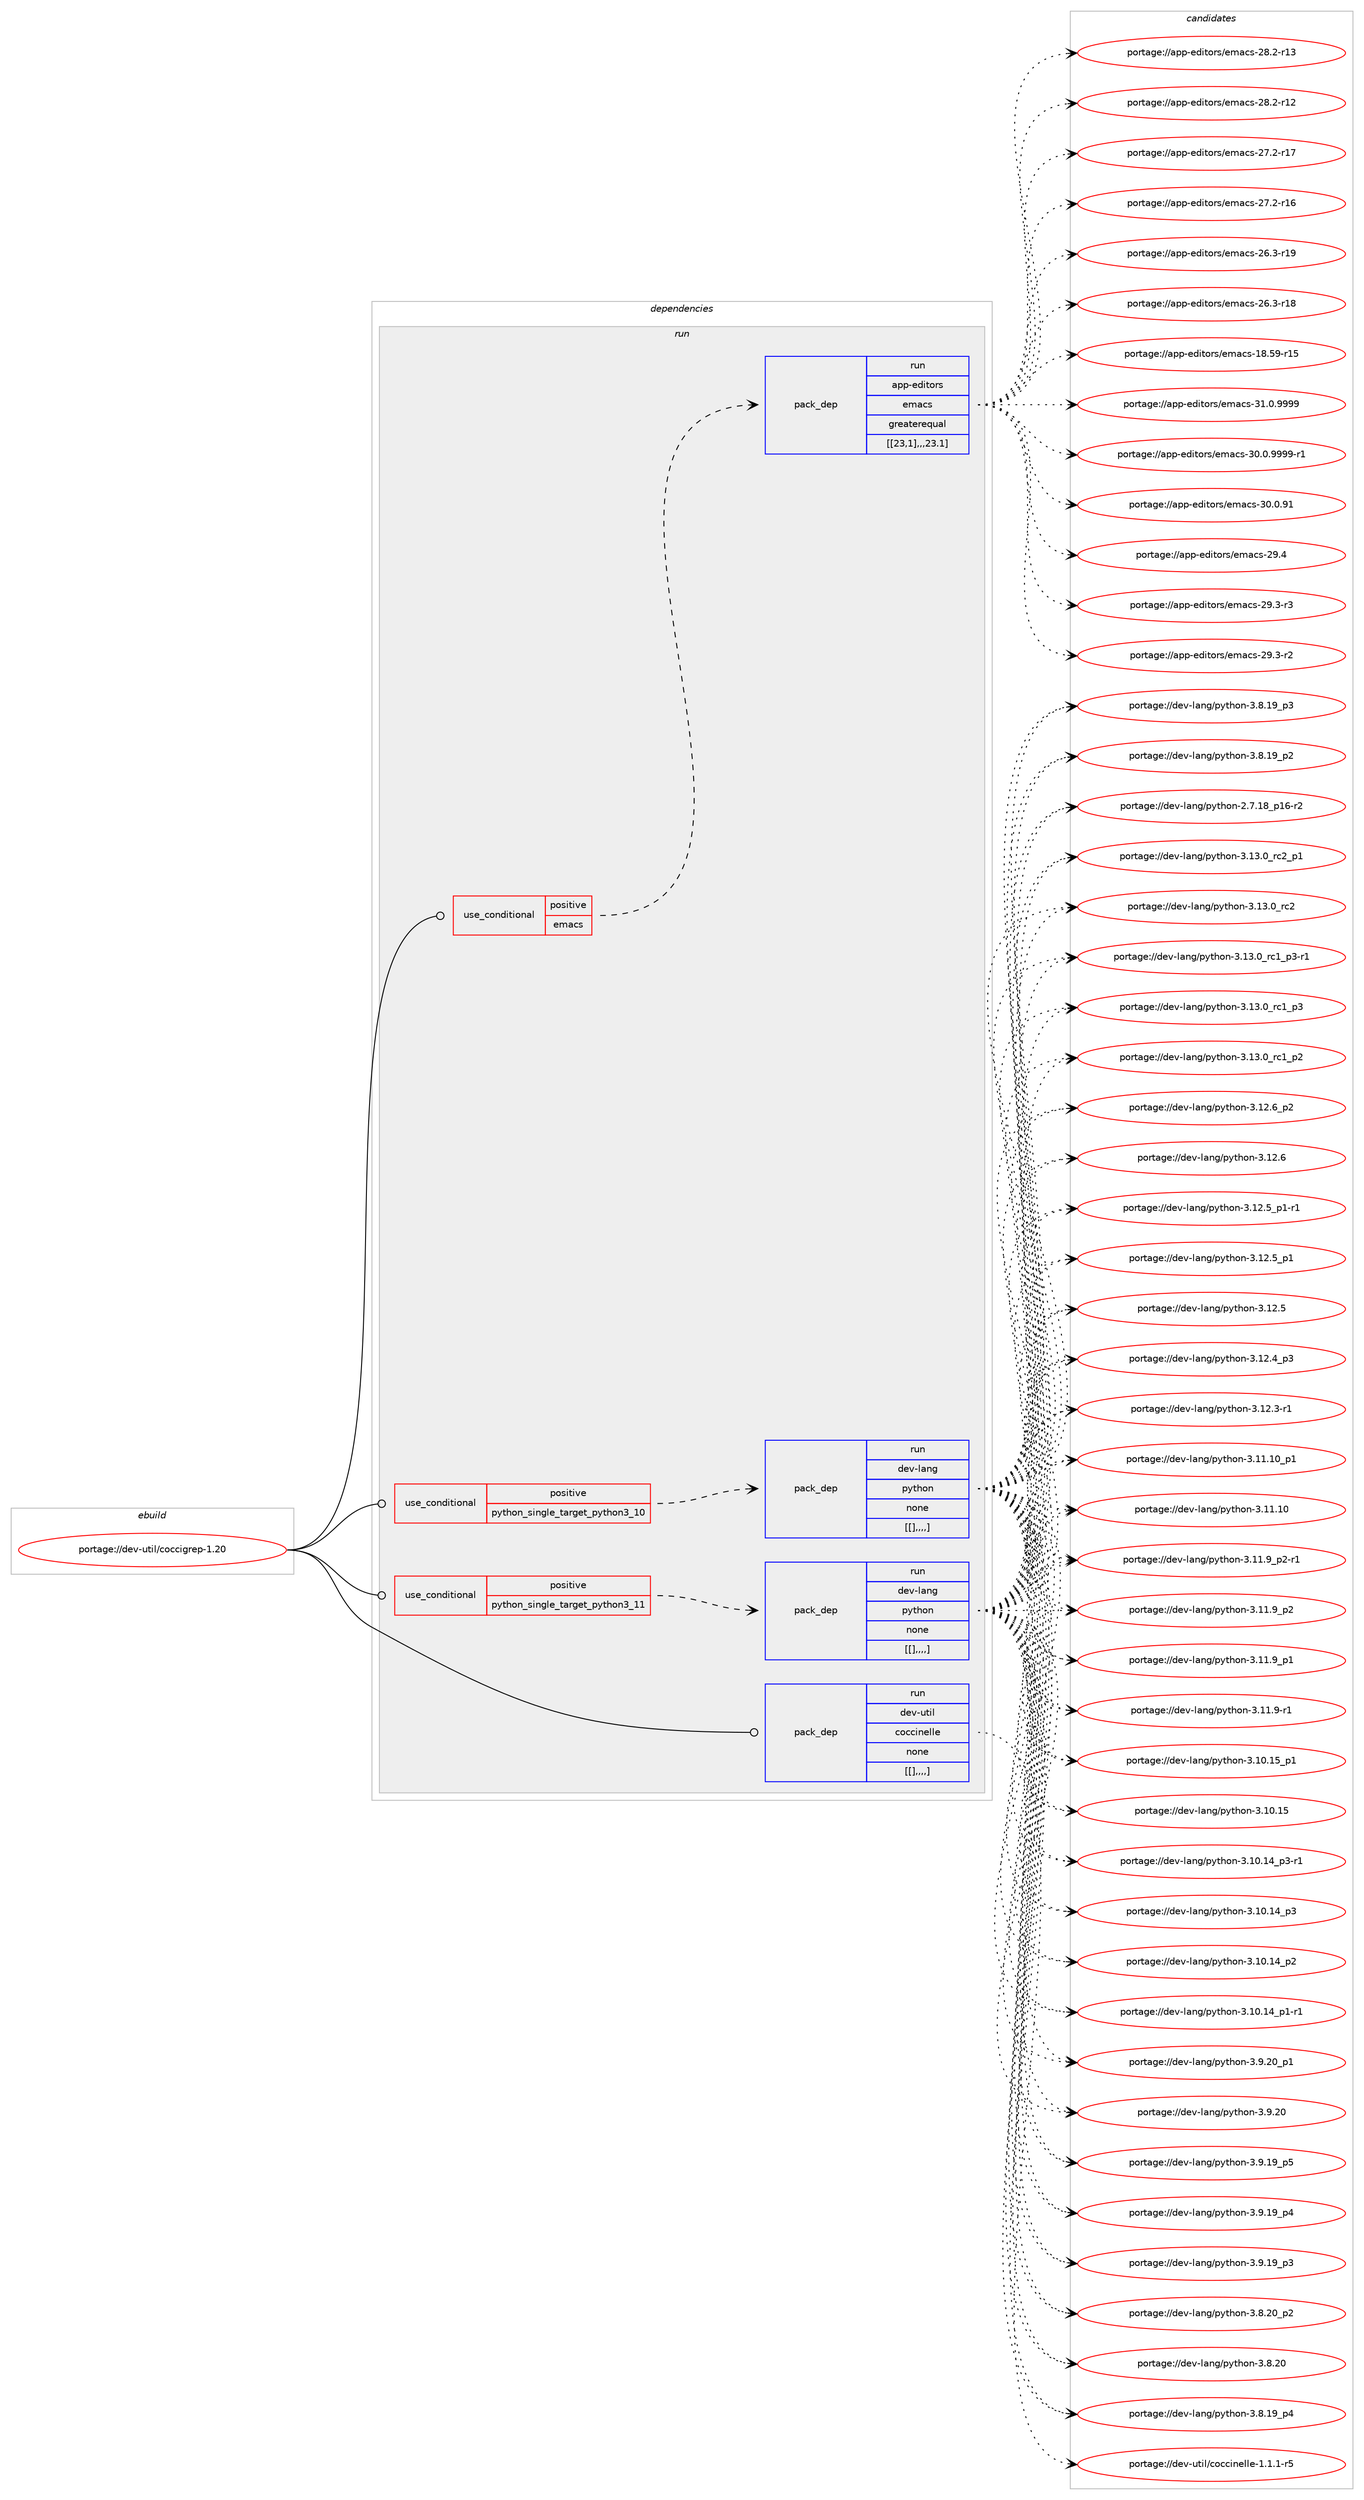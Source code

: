 digraph prolog {

# *************
# Graph options
# *************

newrank=true;
concentrate=true;
compound=true;
graph [rankdir=LR,fontname=Helvetica,fontsize=10,ranksep=1.5];#, ranksep=2.5, nodesep=0.2];
edge  [arrowhead=vee];
node  [fontname=Helvetica,fontsize=10];

# **********
# The ebuild
# **********

subgraph cluster_leftcol {
color=gray;
label=<<i>ebuild</i>>;
id [label="portage://dev-util/coccigrep-1.20", color=red, width=4, href="../dev-util/coccigrep-1.20.svg"];
}

# ****************
# The dependencies
# ****************

subgraph cluster_midcol {
color=gray;
label=<<i>dependencies</i>>;
subgraph cluster_compile {
fillcolor="#eeeeee";
style=filled;
label=<<i>compile</i>>;
}
subgraph cluster_compileandrun {
fillcolor="#eeeeee";
style=filled;
label=<<i>compile and run</i>>;
}
subgraph cluster_run {
fillcolor="#eeeeee";
style=filled;
label=<<i>run</i>>;
subgraph cond62084 {
dependency217063 [label=<<TABLE BORDER="0" CELLBORDER="1" CELLSPACING="0" CELLPADDING="4"><TR><TD ROWSPAN="3" CELLPADDING="10">use_conditional</TD></TR><TR><TD>positive</TD></TR><TR><TD>emacs</TD></TR></TABLE>>, shape=none, color=red];
subgraph pack153580 {
dependency217064 [label=<<TABLE BORDER="0" CELLBORDER="1" CELLSPACING="0" CELLPADDING="4" WIDTH="220"><TR><TD ROWSPAN="6" CELLPADDING="30">pack_dep</TD></TR><TR><TD WIDTH="110">run</TD></TR><TR><TD>app-editors</TD></TR><TR><TD>emacs</TD></TR><TR><TD>greaterequal</TD></TR><TR><TD>[[23,1],,,23.1]</TD></TR></TABLE>>, shape=none, color=blue];
}
dependency217063:e -> dependency217064:w [weight=20,style="dashed",arrowhead="vee"];
}
id:e -> dependency217063:w [weight=20,style="solid",arrowhead="odot"];
subgraph cond62085 {
dependency217065 [label=<<TABLE BORDER="0" CELLBORDER="1" CELLSPACING="0" CELLPADDING="4"><TR><TD ROWSPAN="3" CELLPADDING="10">use_conditional</TD></TR><TR><TD>positive</TD></TR><TR><TD>python_single_target_python3_10</TD></TR></TABLE>>, shape=none, color=red];
subgraph pack153581 {
dependency217066 [label=<<TABLE BORDER="0" CELLBORDER="1" CELLSPACING="0" CELLPADDING="4" WIDTH="220"><TR><TD ROWSPAN="6" CELLPADDING="30">pack_dep</TD></TR><TR><TD WIDTH="110">run</TD></TR><TR><TD>dev-lang</TD></TR><TR><TD>python</TD></TR><TR><TD>none</TD></TR><TR><TD>[[],,,,]</TD></TR></TABLE>>, shape=none, color=blue];
}
dependency217065:e -> dependency217066:w [weight=20,style="dashed",arrowhead="vee"];
}
id:e -> dependency217065:w [weight=20,style="solid",arrowhead="odot"];
subgraph cond62086 {
dependency217067 [label=<<TABLE BORDER="0" CELLBORDER="1" CELLSPACING="0" CELLPADDING="4"><TR><TD ROWSPAN="3" CELLPADDING="10">use_conditional</TD></TR><TR><TD>positive</TD></TR><TR><TD>python_single_target_python3_11</TD></TR></TABLE>>, shape=none, color=red];
subgraph pack153582 {
dependency217068 [label=<<TABLE BORDER="0" CELLBORDER="1" CELLSPACING="0" CELLPADDING="4" WIDTH="220"><TR><TD ROWSPAN="6" CELLPADDING="30">pack_dep</TD></TR><TR><TD WIDTH="110">run</TD></TR><TR><TD>dev-lang</TD></TR><TR><TD>python</TD></TR><TR><TD>none</TD></TR><TR><TD>[[],,,,]</TD></TR></TABLE>>, shape=none, color=blue];
}
dependency217067:e -> dependency217068:w [weight=20,style="dashed",arrowhead="vee"];
}
id:e -> dependency217067:w [weight=20,style="solid",arrowhead="odot"];
subgraph pack153583 {
dependency217069 [label=<<TABLE BORDER="0" CELLBORDER="1" CELLSPACING="0" CELLPADDING="4" WIDTH="220"><TR><TD ROWSPAN="6" CELLPADDING="30">pack_dep</TD></TR><TR><TD WIDTH="110">run</TD></TR><TR><TD>dev-util</TD></TR><TR><TD>coccinelle</TD></TR><TR><TD>none</TD></TR><TR><TD>[[],,,,]</TD></TR></TABLE>>, shape=none, color=blue];
}
id:e -> dependency217069:w [weight=20,style="solid",arrowhead="odot"];
}
}

# **************
# The candidates
# **************

subgraph cluster_choices {
rank=same;
color=gray;
label=<<i>candidates</i>>;

subgraph choice153580 {
color=black;
nodesep=1;
choice971121124510110010511611111411547101109979911545514946484657575757 [label="portage://app-editors/emacs-31.0.9999", color=red, width=4,href="../app-editors/emacs-31.0.9999.svg"];
choice9711211245101100105116111114115471011099799115455148464846575757574511449 [label="portage://app-editors/emacs-30.0.9999-r1", color=red, width=4,href="../app-editors/emacs-30.0.9999-r1.svg"];
choice97112112451011001051161111141154710110997991154551484648465749 [label="portage://app-editors/emacs-30.0.91", color=red, width=4,href="../app-editors/emacs-30.0.91.svg"];
choice97112112451011001051161111141154710110997991154550574652 [label="portage://app-editors/emacs-29.4", color=red, width=4,href="../app-editors/emacs-29.4.svg"];
choice971121124510110010511611111411547101109979911545505746514511451 [label="portage://app-editors/emacs-29.3-r3", color=red, width=4,href="../app-editors/emacs-29.3-r3.svg"];
choice971121124510110010511611111411547101109979911545505746514511450 [label="portage://app-editors/emacs-29.3-r2", color=red, width=4,href="../app-editors/emacs-29.3-r2.svg"];
choice97112112451011001051161111141154710110997991154550564650451144951 [label="portage://app-editors/emacs-28.2-r13", color=red, width=4,href="../app-editors/emacs-28.2-r13.svg"];
choice97112112451011001051161111141154710110997991154550564650451144950 [label="portage://app-editors/emacs-28.2-r12", color=red, width=4,href="../app-editors/emacs-28.2-r12.svg"];
choice97112112451011001051161111141154710110997991154550554650451144955 [label="portage://app-editors/emacs-27.2-r17", color=red, width=4,href="../app-editors/emacs-27.2-r17.svg"];
choice97112112451011001051161111141154710110997991154550554650451144954 [label="portage://app-editors/emacs-27.2-r16", color=red, width=4,href="../app-editors/emacs-27.2-r16.svg"];
choice97112112451011001051161111141154710110997991154550544651451144957 [label="portage://app-editors/emacs-26.3-r19", color=red, width=4,href="../app-editors/emacs-26.3-r19.svg"];
choice97112112451011001051161111141154710110997991154550544651451144956 [label="portage://app-editors/emacs-26.3-r18", color=red, width=4,href="../app-editors/emacs-26.3-r18.svg"];
choice9711211245101100105116111114115471011099799115454956465357451144953 [label="portage://app-editors/emacs-18.59-r15", color=red, width=4,href="../app-editors/emacs-18.59-r15.svg"];
dependency217064:e -> choice971121124510110010511611111411547101109979911545514946484657575757:w [style=dotted,weight="100"];
dependency217064:e -> choice9711211245101100105116111114115471011099799115455148464846575757574511449:w [style=dotted,weight="100"];
dependency217064:e -> choice97112112451011001051161111141154710110997991154551484648465749:w [style=dotted,weight="100"];
dependency217064:e -> choice97112112451011001051161111141154710110997991154550574652:w [style=dotted,weight="100"];
dependency217064:e -> choice971121124510110010511611111411547101109979911545505746514511451:w [style=dotted,weight="100"];
dependency217064:e -> choice971121124510110010511611111411547101109979911545505746514511450:w [style=dotted,weight="100"];
dependency217064:e -> choice97112112451011001051161111141154710110997991154550564650451144951:w [style=dotted,weight="100"];
dependency217064:e -> choice97112112451011001051161111141154710110997991154550564650451144950:w [style=dotted,weight="100"];
dependency217064:e -> choice97112112451011001051161111141154710110997991154550554650451144955:w [style=dotted,weight="100"];
dependency217064:e -> choice97112112451011001051161111141154710110997991154550554650451144954:w [style=dotted,weight="100"];
dependency217064:e -> choice97112112451011001051161111141154710110997991154550544651451144957:w [style=dotted,weight="100"];
dependency217064:e -> choice97112112451011001051161111141154710110997991154550544651451144956:w [style=dotted,weight="100"];
dependency217064:e -> choice9711211245101100105116111114115471011099799115454956465357451144953:w [style=dotted,weight="100"];
}
subgraph choice153581 {
color=black;
nodesep=1;
choice100101118451089711010347112121116104111110455146495146489511499509511249 [label="portage://dev-lang/python-3.13.0_rc2_p1", color=red, width=4,href="../dev-lang/python-3.13.0_rc2_p1.svg"];
choice10010111845108971101034711212111610411111045514649514648951149950 [label="portage://dev-lang/python-3.13.0_rc2", color=red, width=4,href="../dev-lang/python-3.13.0_rc2.svg"];
choice1001011184510897110103471121211161041111104551464951464895114994995112514511449 [label="portage://dev-lang/python-3.13.0_rc1_p3-r1", color=red, width=4,href="../dev-lang/python-3.13.0_rc1_p3-r1.svg"];
choice100101118451089711010347112121116104111110455146495146489511499499511251 [label="portage://dev-lang/python-3.13.0_rc1_p3", color=red, width=4,href="../dev-lang/python-3.13.0_rc1_p3.svg"];
choice100101118451089711010347112121116104111110455146495146489511499499511250 [label="portage://dev-lang/python-3.13.0_rc1_p2", color=red, width=4,href="../dev-lang/python-3.13.0_rc1_p2.svg"];
choice100101118451089711010347112121116104111110455146495046549511250 [label="portage://dev-lang/python-3.12.6_p2", color=red, width=4,href="../dev-lang/python-3.12.6_p2.svg"];
choice10010111845108971101034711212111610411111045514649504654 [label="portage://dev-lang/python-3.12.6", color=red, width=4,href="../dev-lang/python-3.12.6.svg"];
choice1001011184510897110103471121211161041111104551464950465395112494511449 [label="portage://dev-lang/python-3.12.5_p1-r1", color=red, width=4,href="../dev-lang/python-3.12.5_p1-r1.svg"];
choice100101118451089711010347112121116104111110455146495046539511249 [label="portage://dev-lang/python-3.12.5_p1", color=red, width=4,href="../dev-lang/python-3.12.5_p1.svg"];
choice10010111845108971101034711212111610411111045514649504653 [label="portage://dev-lang/python-3.12.5", color=red, width=4,href="../dev-lang/python-3.12.5.svg"];
choice100101118451089711010347112121116104111110455146495046529511251 [label="portage://dev-lang/python-3.12.4_p3", color=red, width=4,href="../dev-lang/python-3.12.4_p3.svg"];
choice100101118451089711010347112121116104111110455146495046514511449 [label="portage://dev-lang/python-3.12.3-r1", color=red, width=4,href="../dev-lang/python-3.12.3-r1.svg"];
choice10010111845108971101034711212111610411111045514649494649489511249 [label="portage://dev-lang/python-3.11.10_p1", color=red, width=4,href="../dev-lang/python-3.11.10_p1.svg"];
choice1001011184510897110103471121211161041111104551464949464948 [label="portage://dev-lang/python-3.11.10", color=red, width=4,href="../dev-lang/python-3.11.10.svg"];
choice1001011184510897110103471121211161041111104551464949465795112504511449 [label="portage://dev-lang/python-3.11.9_p2-r1", color=red, width=4,href="../dev-lang/python-3.11.9_p2-r1.svg"];
choice100101118451089711010347112121116104111110455146494946579511250 [label="portage://dev-lang/python-3.11.9_p2", color=red, width=4,href="../dev-lang/python-3.11.9_p2.svg"];
choice100101118451089711010347112121116104111110455146494946579511249 [label="portage://dev-lang/python-3.11.9_p1", color=red, width=4,href="../dev-lang/python-3.11.9_p1.svg"];
choice100101118451089711010347112121116104111110455146494946574511449 [label="portage://dev-lang/python-3.11.9-r1", color=red, width=4,href="../dev-lang/python-3.11.9-r1.svg"];
choice10010111845108971101034711212111610411111045514649484649539511249 [label="portage://dev-lang/python-3.10.15_p1", color=red, width=4,href="../dev-lang/python-3.10.15_p1.svg"];
choice1001011184510897110103471121211161041111104551464948464953 [label="portage://dev-lang/python-3.10.15", color=red, width=4,href="../dev-lang/python-3.10.15.svg"];
choice100101118451089711010347112121116104111110455146494846495295112514511449 [label="portage://dev-lang/python-3.10.14_p3-r1", color=red, width=4,href="../dev-lang/python-3.10.14_p3-r1.svg"];
choice10010111845108971101034711212111610411111045514649484649529511251 [label="portage://dev-lang/python-3.10.14_p3", color=red, width=4,href="../dev-lang/python-3.10.14_p3.svg"];
choice10010111845108971101034711212111610411111045514649484649529511250 [label="portage://dev-lang/python-3.10.14_p2", color=red, width=4,href="../dev-lang/python-3.10.14_p2.svg"];
choice100101118451089711010347112121116104111110455146494846495295112494511449 [label="portage://dev-lang/python-3.10.14_p1-r1", color=red, width=4,href="../dev-lang/python-3.10.14_p1-r1.svg"];
choice100101118451089711010347112121116104111110455146574650489511249 [label="portage://dev-lang/python-3.9.20_p1", color=red, width=4,href="../dev-lang/python-3.9.20_p1.svg"];
choice10010111845108971101034711212111610411111045514657465048 [label="portage://dev-lang/python-3.9.20", color=red, width=4,href="../dev-lang/python-3.9.20.svg"];
choice100101118451089711010347112121116104111110455146574649579511253 [label="portage://dev-lang/python-3.9.19_p5", color=red, width=4,href="../dev-lang/python-3.9.19_p5.svg"];
choice100101118451089711010347112121116104111110455146574649579511252 [label="portage://dev-lang/python-3.9.19_p4", color=red, width=4,href="../dev-lang/python-3.9.19_p4.svg"];
choice100101118451089711010347112121116104111110455146574649579511251 [label="portage://dev-lang/python-3.9.19_p3", color=red, width=4,href="../dev-lang/python-3.9.19_p3.svg"];
choice100101118451089711010347112121116104111110455146564650489511250 [label="portage://dev-lang/python-3.8.20_p2", color=red, width=4,href="../dev-lang/python-3.8.20_p2.svg"];
choice10010111845108971101034711212111610411111045514656465048 [label="portage://dev-lang/python-3.8.20", color=red, width=4,href="../dev-lang/python-3.8.20.svg"];
choice100101118451089711010347112121116104111110455146564649579511252 [label="portage://dev-lang/python-3.8.19_p4", color=red, width=4,href="../dev-lang/python-3.8.19_p4.svg"];
choice100101118451089711010347112121116104111110455146564649579511251 [label="portage://dev-lang/python-3.8.19_p3", color=red, width=4,href="../dev-lang/python-3.8.19_p3.svg"];
choice100101118451089711010347112121116104111110455146564649579511250 [label="portage://dev-lang/python-3.8.19_p2", color=red, width=4,href="../dev-lang/python-3.8.19_p2.svg"];
choice100101118451089711010347112121116104111110455046554649569511249544511450 [label="portage://dev-lang/python-2.7.18_p16-r2", color=red, width=4,href="../dev-lang/python-2.7.18_p16-r2.svg"];
dependency217066:e -> choice100101118451089711010347112121116104111110455146495146489511499509511249:w [style=dotted,weight="100"];
dependency217066:e -> choice10010111845108971101034711212111610411111045514649514648951149950:w [style=dotted,weight="100"];
dependency217066:e -> choice1001011184510897110103471121211161041111104551464951464895114994995112514511449:w [style=dotted,weight="100"];
dependency217066:e -> choice100101118451089711010347112121116104111110455146495146489511499499511251:w [style=dotted,weight="100"];
dependency217066:e -> choice100101118451089711010347112121116104111110455146495146489511499499511250:w [style=dotted,weight="100"];
dependency217066:e -> choice100101118451089711010347112121116104111110455146495046549511250:w [style=dotted,weight="100"];
dependency217066:e -> choice10010111845108971101034711212111610411111045514649504654:w [style=dotted,weight="100"];
dependency217066:e -> choice1001011184510897110103471121211161041111104551464950465395112494511449:w [style=dotted,weight="100"];
dependency217066:e -> choice100101118451089711010347112121116104111110455146495046539511249:w [style=dotted,weight="100"];
dependency217066:e -> choice10010111845108971101034711212111610411111045514649504653:w [style=dotted,weight="100"];
dependency217066:e -> choice100101118451089711010347112121116104111110455146495046529511251:w [style=dotted,weight="100"];
dependency217066:e -> choice100101118451089711010347112121116104111110455146495046514511449:w [style=dotted,weight="100"];
dependency217066:e -> choice10010111845108971101034711212111610411111045514649494649489511249:w [style=dotted,weight="100"];
dependency217066:e -> choice1001011184510897110103471121211161041111104551464949464948:w [style=dotted,weight="100"];
dependency217066:e -> choice1001011184510897110103471121211161041111104551464949465795112504511449:w [style=dotted,weight="100"];
dependency217066:e -> choice100101118451089711010347112121116104111110455146494946579511250:w [style=dotted,weight="100"];
dependency217066:e -> choice100101118451089711010347112121116104111110455146494946579511249:w [style=dotted,weight="100"];
dependency217066:e -> choice100101118451089711010347112121116104111110455146494946574511449:w [style=dotted,weight="100"];
dependency217066:e -> choice10010111845108971101034711212111610411111045514649484649539511249:w [style=dotted,weight="100"];
dependency217066:e -> choice1001011184510897110103471121211161041111104551464948464953:w [style=dotted,weight="100"];
dependency217066:e -> choice100101118451089711010347112121116104111110455146494846495295112514511449:w [style=dotted,weight="100"];
dependency217066:e -> choice10010111845108971101034711212111610411111045514649484649529511251:w [style=dotted,weight="100"];
dependency217066:e -> choice10010111845108971101034711212111610411111045514649484649529511250:w [style=dotted,weight="100"];
dependency217066:e -> choice100101118451089711010347112121116104111110455146494846495295112494511449:w [style=dotted,weight="100"];
dependency217066:e -> choice100101118451089711010347112121116104111110455146574650489511249:w [style=dotted,weight="100"];
dependency217066:e -> choice10010111845108971101034711212111610411111045514657465048:w [style=dotted,weight="100"];
dependency217066:e -> choice100101118451089711010347112121116104111110455146574649579511253:w [style=dotted,weight="100"];
dependency217066:e -> choice100101118451089711010347112121116104111110455146574649579511252:w [style=dotted,weight="100"];
dependency217066:e -> choice100101118451089711010347112121116104111110455146574649579511251:w [style=dotted,weight="100"];
dependency217066:e -> choice100101118451089711010347112121116104111110455146564650489511250:w [style=dotted,weight="100"];
dependency217066:e -> choice10010111845108971101034711212111610411111045514656465048:w [style=dotted,weight="100"];
dependency217066:e -> choice100101118451089711010347112121116104111110455146564649579511252:w [style=dotted,weight="100"];
dependency217066:e -> choice100101118451089711010347112121116104111110455146564649579511251:w [style=dotted,weight="100"];
dependency217066:e -> choice100101118451089711010347112121116104111110455146564649579511250:w [style=dotted,weight="100"];
dependency217066:e -> choice100101118451089711010347112121116104111110455046554649569511249544511450:w [style=dotted,weight="100"];
}
subgraph choice153582 {
color=black;
nodesep=1;
choice100101118451089711010347112121116104111110455146495146489511499509511249 [label="portage://dev-lang/python-3.13.0_rc2_p1", color=red, width=4,href="../dev-lang/python-3.13.0_rc2_p1.svg"];
choice10010111845108971101034711212111610411111045514649514648951149950 [label="portage://dev-lang/python-3.13.0_rc2", color=red, width=4,href="../dev-lang/python-3.13.0_rc2.svg"];
choice1001011184510897110103471121211161041111104551464951464895114994995112514511449 [label="portage://dev-lang/python-3.13.0_rc1_p3-r1", color=red, width=4,href="../dev-lang/python-3.13.0_rc1_p3-r1.svg"];
choice100101118451089711010347112121116104111110455146495146489511499499511251 [label="portage://dev-lang/python-3.13.0_rc1_p3", color=red, width=4,href="../dev-lang/python-3.13.0_rc1_p3.svg"];
choice100101118451089711010347112121116104111110455146495146489511499499511250 [label="portage://dev-lang/python-3.13.0_rc1_p2", color=red, width=4,href="../dev-lang/python-3.13.0_rc1_p2.svg"];
choice100101118451089711010347112121116104111110455146495046549511250 [label="portage://dev-lang/python-3.12.6_p2", color=red, width=4,href="../dev-lang/python-3.12.6_p2.svg"];
choice10010111845108971101034711212111610411111045514649504654 [label="portage://dev-lang/python-3.12.6", color=red, width=4,href="../dev-lang/python-3.12.6.svg"];
choice1001011184510897110103471121211161041111104551464950465395112494511449 [label="portage://dev-lang/python-3.12.5_p1-r1", color=red, width=4,href="../dev-lang/python-3.12.5_p1-r1.svg"];
choice100101118451089711010347112121116104111110455146495046539511249 [label="portage://dev-lang/python-3.12.5_p1", color=red, width=4,href="../dev-lang/python-3.12.5_p1.svg"];
choice10010111845108971101034711212111610411111045514649504653 [label="portage://dev-lang/python-3.12.5", color=red, width=4,href="../dev-lang/python-3.12.5.svg"];
choice100101118451089711010347112121116104111110455146495046529511251 [label="portage://dev-lang/python-3.12.4_p3", color=red, width=4,href="../dev-lang/python-3.12.4_p3.svg"];
choice100101118451089711010347112121116104111110455146495046514511449 [label="portage://dev-lang/python-3.12.3-r1", color=red, width=4,href="../dev-lang/python-3.12.3-r1.svg"];
choice10010111845108971101034711212111610411111045514649494649489511249 [label="portage://dev-lang/python-3.11.10_p1", color=red, width=4,href="../dev-lang/python-3.11.10_p1.svg"];
choice1001011184510897110103471121211161041111104551464949464948 [label="portage://dev-lang/python-3.11.10", color=red, width=4,href="../dev-lang/python-3.11.10.svg"];
choice1001011184510897110103471121211161041111104551464949465795112504511449 [label="portage://dev-lang/python-3.11.9_p2-r1", color=red, width=4,href="../dev-lang/python-3.11.9_p2-r1.svg"];
choice100101118451089711010347112121116104111110455146494946579511250 [label="portage://dev-lang/python-3.11.9_p2", color=red, width=4,href="../dev-lang/python-3.11.9_p2.svg"];
choice100101118451089711010347112121116104111110455146494946579511249 [label="portage://dev-lang/python-3.11.9_p1", color=red, width=4,href="../dev-lang/python-3.11.9_p1.svg"];
choice100101118451089711010347112121116104111110455146494946574511449 [label="portage://dev-lang/python-3.11.9-r1", color=red, width=4,href="../dev-lang/python-3.11.9-r1.svg"];
choice10010111845108971101034711212111610411111045514649484649539511249 [label="portage://dev-lang/python-3.10.15_p1", color=red, width=4,href="../dev-lang/python-3.10.15_p1.svg"];
choice1001011184510897110103471121211161041111104551464948464953 [label="portage://dev-lang/python-3.10.15", color=red, width=4,href="../dev-lang/python-3.10.15.svg"];
choice100101118451089711010347112121116104111110455146494846495295112514511449 [label="portage://dev-lang/python-3.10.14_p3-r1", color=red, width=4,href="../dev-lang/python-3.10.14_p3-r1.svg"];
choice10010111845108971101034711212111610411111045514649484649529511251 [label="portage://dev-lang/python-3.10.14_p3", color=red, width=4,href="../dev-lang/python-3.10.14_p3.svg"];
choice10010111845108971101034711212111610411111045514649484649529511250 [label="portage://dev-lang/python-3.10.14_p2", color=red, width=4,href="../dev-lang/python-3.10.14_p2.svg"];
choice100101118451089711010347112121116104111110455146494846495295112494511449 [label="portage://dev-lang/python-3.10.14_p1-r1", color=red, width=4,href="../dev-lang/python-3.10.14_p1-r1.svg"];
choice100101118451089711010347112121116104111110455146574650489511249 [label="portage://dev-lang/python-3.9.20_p1", color=red, width=4,href="../dev-lang/python-3.9.20_p1.svg"];
choice10010111845108971101034711212111610411111045514657465048 [label="portage://dev-lang/python-3.9.20", color=red, width=4,href="../dev-lang/python-3.9.20.svg"];
choice100101118451089711010347112121116104111110455146574649579511253 [label="portage://dev-lang/python-3.9.19_p5", color=red, width=4,href="../dev-lang/python-3.9.19_p5.svg"];
choice100101118451089711010347112121116104111110455146574649579511252 [label="portage://dev-lang/python-3.9.19_p4", color=red, width=4,href="../dev-lang/python-3.9.19_p4.svg"];
choice100101118451089711010347112121116104111110455146574649579511251 [label="portage://dev-lang/python-3.9.19_p3", color=red, width=4,href="../dev-lang/python-3.9.19_p3.svg"];
choice100101118451089711010347112121116104111110455146564650489511250 [label="portage://dev-lang/python-3.8.20_p2", color=red, width=4,href="../dev-lang/python-3.8.20_p2.svg"];
choice10010111845108971101034711212111610411111045514656465048 [label="portage://dev-lang/python-3.8.20", color=red, width=4,href="../dev-lang/python-3.8.20.svg"];
choice100101118451089711010347112121116104111110455146564649579511252 [label="portage://dev-lang/python-3.8.19_p4", color=red, width=4,href="../dev-lang/python-3.8.19_p4.svg"];
choice100101118451089711010347112121116104111110455146564649579511251 [label="portage://dev-lang/python-3.8.19_p3", color=red, width=4,href="../dev-lang/python-3.8.19_p3.svg"];
choice100101118451089711010347112121116104111110455146564649579511250 [label="portage://dev-lang/python-3.8.19_p2", color=red, width=4,href="../dev-lang/python-3.8.19_p2.svg"];
choice100101118451089711010347112121116104111110455046554649569511249544511450 [label="portage://dev-lang/python-2.7.18_p16-r2", color=red, width=4,href="../dev-lang/python-2.7.18_p16-r2.svg"];
dependency217068:e -> choice100101118451089711010347112121116104111110455146495146489511499509511249:w [style=dotted,weight="100"];
dependency217068:e -> choice10010111845108971101034711212111610411111045514649514648951149950:w [style=dotted,weight="100"];
dependency217068:e -> choice1001011184510897110103471121211161041111104551464951464895114994995112514511449:w [style=dotted,weight="100"];
dependency217068:e -> choice100101118451089711010347112121116104111110455146495146489511499499511251:w [style=dotted,weight="100"];
dependency217068:e -> choice100101118451089711010347112121116104111110455146495146489511499499511250:w [style=dotted,weight="100"];
dependency217068:e -> choice100101118451089711010347112121116104111110455146495046549511250:w [style=dotted,weight="100"];
dependency217068:e -> choice10010111845108971101034711212111610411111045514649504654:w [style=dotted,weight="100"];
dependency217068:e -> choice1001011184510897110103471121211161041111104551464950465395112494511449:w [style=dotted,weight="100"];
dependency217068:e -> choice100101118451089711010347112121116104111110455146495046539511249:w [style=dotted,weight="100"];
dependency217068:e -> choice10010111845108971101034711212111610411111045514649504653:w [style=dotted,weight="100"];
dependency217068:e -> choice100101118451089711010347112121116104111110455146495046529511251:w [style=dotted,weight="100"];
dependency217068:e -> choice100101118451089711010347112121116104111110455146495046514511449:w [style=dotted,weight="100"];
dependency217068:e -> choice10010111845108971101034711212111610411111045514649494649489511249:w [style=dotted,weight="100"];
dependency217068:e -> choice1001011184510897110103471121211161041111104551464949464948:w [style=dotted,weight="100"];
dependency217068:e -> choice1001011184510897110103471121211161041111104551464949465795112504511449:w [style=dotted,weight="100"];
dependency217068:e -> choice100101118451089711010347112121116104111110455146494946579511250:w [style=dotted,weight="100"];
dependency217068:e -> choice100101118451089711010347112121116104111110455146494946579511249:w [style=dotted,weight="100"];
dependency217068:e -> choice100101118451089711010347112121116104111110455146494946574511449:w [style=dotted,weight="100"];
dependency217068:e -> choice10010111845108971101034711212111610411111045514649484649539511249:w [style=dotted,weight="100"];
dependency217068:e -> choice1001011184510897110103471121211161041111104551464948464953:w [style=dotted,weight="100"];
dependency217068:e -> choice100101118451089711010347112121116104111110455146494846495295112514511449:w [style=dotted,weight="100"];
dependency217068:e -> choice10010111845108971101034711212111610411111045514649484649529511251:w [style=dotted,weight="100"];
dependency217068:e -> choice10010111845108971101034711212111610411111045514649484649529511250:w [style=dotted,weight="100"];
dependency217068:e -> choice100101118451089711010347112121116104111110455146494846495295112494511449:w [style=dotted,weight="100"];
dependency217068:e -> choice100101118451089711010347112121116104111110455146574650489511249:w [style=dotted,weight="100"];
dependency217068:e -> choice10010111845108971101034711212111610411111045514657465048:w [style=dotted,weight="100"];
dependency217068:e -> choice100101118451089711010347112121116104111110455146574649579511253:w [style=dotted,weight="100"];
dependency217068:e -> choice100101118451089711010347112121116104111110455146574649579511252:w [style=dotted,weight="100"];
dependency217068:e -> choice100101118451089711010347112121116104111110455146574649579511251:w [style=dotted,weight="100"];
dependency217068:e -> choice100101118451089711010347112121116104111110455146564650489511250:w [style=dotted,weight="100"];
dependency217068:e -> choice10010111845108971101034711212111610411111045514656465048:w [style=dotted,weight="100"];
dependency217068:e -> choice100101118451089711010347112121116104111110455146564649579511252:w [style=dotted,weight="100"];
dependency217068:e -> choice100101118451089711010347112121116104111110455146564649579511251:w [style=dotted,weight="100"];
dependency217068:e -> choice100101118451089711010347112121116104111110455146564649579511250:w [style=dotted,weight="100"];
dependency217068:e -> choice100101118451089711010347112121116104111110455046554649569511249544511450:w [style=dotted,weight="100"];
}
subgraph choice153583 {
color=black;
nodesep=1;
choice10010111845117116105108479911199991051101011081081014549464946494511453 [label="portage://dev-util/coccinelle-1.1.1-r5", color=red, width=4,href="../dev-util/coccinelle-1.1.1-r5.svg"];
dependency217069:e -> choice10010111845117116105108479911199991051101011081081014549464946494511453:w [style=dotted,weight="100"];
}
}

}
